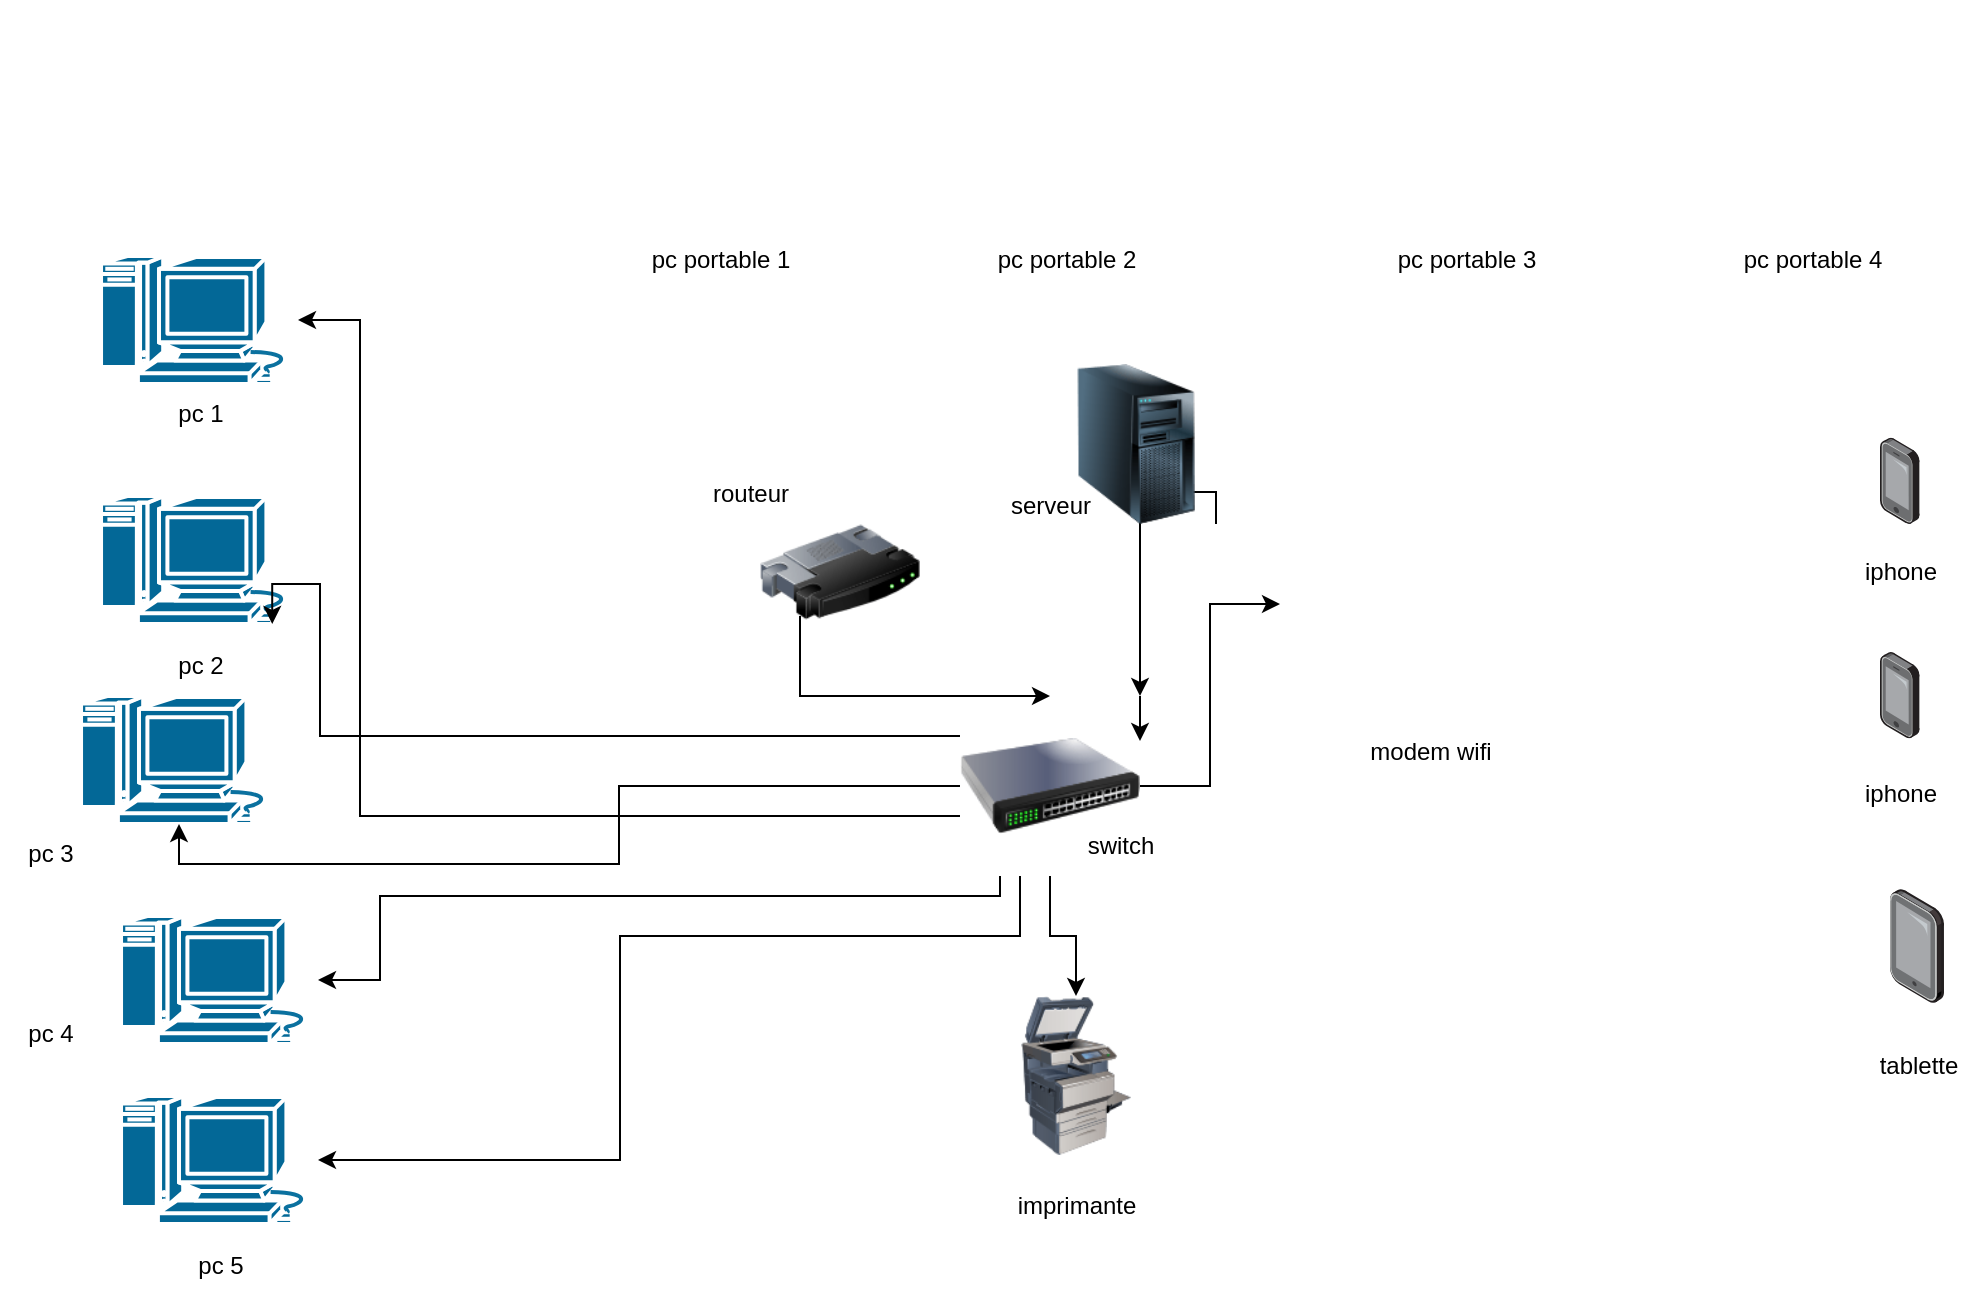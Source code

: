 <mxfile version="22.0.8" type="google">
  <diagram name="Page-1" id="TaifsFV9lKbmqO3Y7wV-">
    <mxGraphModel dx="1750" dy="2112" grid="1" gridSize="10" guides="1" tooltips="1" connect="1" arrows="1" fold="1" page="1" pageScale="1" pageWidth="827" pageHeight="1169" math="0" shadow="0">
      <root>
        <mxCell id="0" />
        <mxCell id="1" parent="0" />
        <mxCell id="-F7Y5DF5S6Rf8tozgNog-1" value="" style="shape=mxgraph.cisco.computers_and_peripherals.macintosh;sketch=0;html=1;pointerEvents=1;dashed=0;fillColor=#036897;strokeColor=#ffffff;strokeWidth=2;verticalLabelPosition=bottom;verticalAlign=top;align=center;outlineConnect=0;" vertex="1" parent="1">
          <mxGeometry x="80" y="-390" width="99" height="64" as="geometry" />
        </mxCell>
        <mxCell id="-F7Y5DF5S6Rf8tozgNog-2" value="" style="shape=mxgraph.cisco.computers_and_peripherals.macintosh;sketch=0;html=1;pointerEvents=1;dashed=0;fillColor=#036897;strokeColor=#ffffff;strokeWidth=2;verticalLabelPosition=bottom;verticalAlign=top;align=center;outlineConnect=0;" vertex="1" parent="1">
          <mxGeometry x="70" y="-290" width="99" height="64" as="geometry" />
        </mxCell>
        <mxCell id="-F7Y5DF5S6Rf8tozgNog-3" value="" style="shape=mxgraph.cisco.computers_and_peripherals.macintosh;sketch=0;html=1;pointerEvents=1;dashed=0;fillColor=#036897;strokeColor=#ffffff;strokeWidth=2;verticalLabelPosition=bottom;verticalAlign=top;align=center;outlineConnect=0;" vertex="1" parent="1">
          <mxGeometry x="90" y="-180" width="99" height="64" as="geometry" />
        </mxCell>
        <mxCell id="-F7Y5DF5S6Rf8tozgNog-8" value="" style="shape=mxgraph.cisco.computers_and_peripherals.macintosh;sketch=0;html=1;pointerEvents=1;dashed=0;fillColor=#036897;strokeColor=#ffffff;strokeWidth=2;verticalLabelPosition=bottom;verticalAlign=top;align=center;outlineConnect=0;" vertex="1" parent="1">
          <mxGeometry x="80" y="-510" width="99" height="64" as="geometry" />
        </mxCell>
        <mxCell id="-F7Y5DF5S6Rf8tozgNog-9" value="" style="shape=mxgraph.cisco.computers_and_peripherals.macintosh;sketch=0;html=1;pointerEvents=1;dashed=0;fillColor=#036897;strokeColor=#ffffff;strokeWidth=2;verticalLabelPosition=bottom;verticalAlign=top;align=center;outlineConnect=0;" vertex="1" parent="1">
          <mxGeometry x="90" y="-90" width="99" height="64" as="geometry" />
        </mxCell>
        <mxCell id="-F7Y5DF5S6Rf8tozgNog-27" value="" style="edgeStyle=orthogonalEdgeStyle;rounded=0;orthogonalLoop=1;jettySize=auto;html=1;" edge="1" parent="1" source="-F7Y5DF5S6Rf8tozgNog-14" target="-F7Y5DF5S6Rf8tozgNog-26">
          <mxGeometry relative="1" as="geometry" />
        </mxCell>
        <mxCell id="-F7Y5DF5S6Rf8tozgNog-28" style="edgeStyle=orthogonalEdgeStyle;rounded=0;orthogonalLoop=1;jettySize=auto;html=1;exitX=0.5;exitY=1;exitDx=0;exitDy=0;entryX=0.5;entryY=0;entryDx=0;entryDy=0;" edge="1" parent="1" source="-F7Y5DF5S6Rf8tozgNog-14" target="-F7Y5DF5S6Rf8tozgNog-24">
          <mxGeometry relative="1" as="geometry" />
        </mxCell>
        <mxCell id="-F7Y5DF5S6Rf8tozgNog-30" style="edgeStyle=orthogonalEdgeStyle;rounded=0;orthogonalLoop=1;jettySize=auto;html=1;" edge="1" parent="1" source="-F7Y5DF5S6Rf8tozgNog-14" target="-F7Y5DF5S6Rf8tozgNog-9">
          <mxGeometry relative="1" as="geometry">
            <Array as="points">
              <mxPoint x="540" y="-170" />
              <mxPoint x="340" y="-170" />
              <mxPoint x="340" y="-58" />
            </Array>
          </mxGeometry>
        </mxCell>
        <mxCell id="-F7Y5DF5S6Rf8tozgNog-31" style="edgeStyle=orthogonalEdgeStyle;rounded=0;orthogonalLoop=1;jettySize=auto;html=1;" edge="1" parent="1" source="-F7Y5DF5S6Rf8tozgNog-14" target="-F7Y5DF5S6Rf8tozgNog-3">
          <mxGeometry relative="1" as="geometry">
            <Array as="points">
              <mxPoint x="530" y="-190" />
              <mxPoint x="220" y="-190" />
              <mxPoint x="220" y="-148" />
            </Array>
          </mxGeometry>
        </mxCell>
        <mxCell id="-F7Y5DF5S6Rf8tozgNog-32" style="edgeStyle=orthogonalEdgeStyle;rounded=0;orthogonalLoop=1;jettySize=auto;html=1;entryX=0.5;entryY=1;entryDx=0;entryDy=0;entryPerimeter=0;" edge="1" parent="1" source="-F7Y5DF5S6Rf8tozgNog-14" target="-F7Y5DF5S6Rf8tozgNog-2">
          <mxGeometry relative="1" as="geometry">
            <mxPoint x="130" y="-210" as="targetPoint" />
          </mxGeometry>
        </mxCell>
        <mxCell id="-F7Y5DF5S6Rf8tozgNog-34" style="edgeStyle=orthogonalEdgeStyle;rounded=0;orthogonalLoop=1;jettySize=auto;html=1;" edge="1" parent="1" source="-F7Y5DF5S6Rf8tozgNog-14" target="-F7Y5DF5S6Rf8tozgNog-8">
          <mxGeometry relative="1" as="geometry">
            <Array as="points">
              <mxPoint x="210" y="-230" />
              <mxPoint x="210" y="-478" />
            </Array>
          </mxGeometry>
        </mxCell>
        <mxCell id="-F7Y5DF5S6Rf8tozgNog-14" value="" style="image;html=1;image=img/lib/clip_art/networking/Switch_128x128.png" vertex="1" parent="1">
          <mxGeometry x="510" y="-290" width="90" height="90" as="geometry" />
        </mxCell>
        <mxCell id="-F7Y5DF5S6Rf8tozgNog-25" value="" style="edgeStyle=orthogonalEdgeStyle;rounded=0;orthogonalLoop=1;jettySize=auto;html=1;exitX=0.25;exitY=0.775;exitDx=0;exitDy=0;exitPerimeter=0;entryX=0.5;entryY=0;entryDx=0;entryDy=0;" edge="1" parent="1" source="-F7Y5DF5S6Rf8tozgNog-15" target="-F7Y5DF5S6Rf8tozgNog-14">
          <mxGeometry relative="1" as="geometry">
            <Array as="points">
              <mxPoint x="430" y="-290" />
            </Array>
          </mxGeometry>
        </mxCell>
        <mxCell id="-F7Y5DF5S6Rf8tozgNog-15" value="" style="image;html=1;image=img/lib/clip_art/networking/Router_128x128.png" vertex="1" parent="1">
          <mxGeometry x="410" y="-392" width="80" height="80" as="geometry" />
        </mxCell>
        <mxCell id="-F7Y5DF5S6Rf8tozgNog-16" value="" style="shape=image;html=1;verticalAlign=top;verticalLabelPosition=bottom;labelBackgroundColor=#ffffff;imageAspect=0;aspect=fixed;image=https://cdn0.iconfinder.com/data/icons/luisance_pack/128/ordinateur_portable_eteint.png" vertex="1" parent="1">
          <mxGeometry x="320" y="-638" width="128" height="128" as="geometry" />
        </mxCell>
        <mxCell id="-F7Y5DF5S6Rf8tozgNog-17" value="" style="shape=image;html=1;verticalAlign=top;verticalLabelPosition=bottom;labelBackgroundColor=#ffffff;imageAspect=0;aspect=fixed;image=https://cdn0.iconfinder.com/data/icons/luisance_pack/128/ordinateur_portable_eteint.png" vertex="1" parent="1">
          <mxGeometry x="504" y="-638" width="128" height="128" as="geometry" />
        </mxCell>
        <mxCell id="-F7Y5DF5S6Rf8tozgNog-18" value="" style="shape=image;html=1;verticalAlign=top;verticalLabelPosition=bottom;labelBackgroundColor=#ffffff;imageAspect=0;aspect=fixed;image=https://cdn0.iconfinder.com/data/icons/luisance_pack/128/ordinateur_portable_eteint.png" vertex="1" parent="1">
          <mxGeometry x="699" y="-638" width="128" height="128" as="geometry" />
        </mxCell>
        <mxCell id="-F7Y5DF5S6Rf8tozgNog-19" value="" style="shape=image;html=1;verticalAlign=top;verticalLabelPosition=bottom;labelBackgroundColor=#ffffff;imageAspect=0;aspect=fixed;image=https://cdn0.iconfinder.com/data/icons/luisance_pack/128/ordinateur_portable_eteint.png" vertex="1" parent="1">
          <mxGeometry x="871.8" y="-638" width="128" height="128" as="geometry" />
        </mxCell>
        <mxCell id="-F7Y5DF5S6Rf8tozgNog-20" value="" style="image;points=[];aspect=fixed;html=1;align=center;shadow=0;dashed=0;image=img/lib/allied_telesis/computer_and_terminals/Smartphone.svg;" vertex="1" parent="1">
          <mxGeometry x="970" y="-312" width="19.8" height="43.2" as="geometry" />
        </mxCell>
        <mxCell id="-F7Y5DF5S6Rf8tozgNog-21" value="" style="image;points=[];aspect=fixed;html=1;align=center;shadow=0;dashed=0;image=img/lib/allied_telesis/computer_and_terminals/Smartphone.svg;" vertex="1" parent="1">
          <mxGeometry x="970" y="-419.2" width="19.8" height="43.2" as="geometry" />
        </mxCell>
        <mxCell id="-F7Y5DF5S6Rf8tozgNog-22" value="" style="image;points=[];aspect=fixed;html=1;align=center;shadow=0;dashed=0;image=img/lib/allied_telesis/computer_and_terminals/Tablet.svg;" vertex="1" parent="1">
          <mxGeometry x="975" y="-193.5" width="27" height="57" as="geometry" />
        </mxCell>
        <mxCell id="-F7Y5DF5S6Rf8tozgNog-29" style="edgeStyle=orthogonalEdgeStyle;rounded=0;orthogonalLoop=1;jettySize=auto;html=1;exitX=1;exitY=1;exitDx=0;exitDy=0;" edge="1" parent="1" source="-F7Y5DF5S6Rf8tozgNog-23" target="-F7Y5DF5S6Rf8tozgNog-14">
          <mxGeometry relative="1" as="geometry">
            <Array as="points">
              <mxPoint x="600" y="-392" />
            </Array>
          </mxGeometry>
        </mxCell>
        <mxCell id="-F7Y5DF5S6Rf8tozgNog-23" value="" style="image;html=1;image=img/lib/clip_art/computers/Server_Tower_128x128.png" vertex="1" parent="1">
          <mxGeometry x="558" y="-456" width="80" height="80" as="geometry" />
        </mxCell>
        <mxCell id="-F7Y5DF5S6Rf8tozgNog-24" value="" style="image;html=1;image=img/lib/clip_art/computers/Printer_Commercial_128x128.png" vertex="1" parent="1">
          <mxGeometry x="528" y="-140" width="80" height="80" as="geometry" />
        </mxCell>
        <mxCell id="-F7Y5DF5S6Rf8tozgNog-26" value="" style="shape=image;html=1;verticalAlign=top;verticalLabelPosition=bottom;labelBackgroundColor=#ffffff;imageAspect=0;aspect=fixed;image=https://cdn1.iconfinder.com/data/icons/Futurosoft%20Icons%200.5.2/128x128/devices/modem.png" vertex="1" parent="1">
          <mxGeometry x="670" y="-400" width="128" height="128" as="geometry" />
        </mxCell>
        <mxCell id="-F7Y5DF5S6Rf8tozgNog-33" style="edgeStyle=orthogonalEdgeStyle;rounded=0;orthogonalLoop=1;jettySize=auto;html=1;entryX=0.87;entryY=1;entryDx=0;entryDy=0;entryPerimeter=0;" edge="1" parent="1" source="-F7Y5DF5S6Rf8tozgNog-14" target="-F7Y5DF5S6Rf8tozgNog-1">
          <mxGeometry relative="1" as="geometry">
            <Array as="points">
              <mxPoint x="190" y="-270" />
              <mxPoint x="190" y="-346" />
            </Array>
          </mxGeometry>
        </mxCell>
        <mxCell id="-F7Y5DF5S6Rf8tozgNog-35" style="edgeStyle=orthogonalEdgeStyle;rounded=0;orthogonalLoop=1;jettySize=auto;html=1;exitX=1;exitY=0;exitDx=0;exitDy=0;entryX=1;entryY=0.25;entryDx=0;entryDy=0;" edge="1" parent="1" source="-F7Y5DF5S6Rf8tozgNog-14" target="-F7Y5DF5S6Rf8tozgNog-14">
          <mxGeometry relative="1" as="geometry" />
        </mxCell>
        <mxCell id="-F7Y5DF5S6Rf8tozgNog-38" value="pc 1" style="text;html=1;align=center;verticalAlign=middle;resizable=0;points=[];autosize=1;strokeColor=none;fillColor=none;" vertex="1" parent="1">
          <mxGeometry x="104.5" y="-446" width="50" height="30" as="geometry" />
        </mxCell>
        <mxCell id="-F7Y5DF5S6Rf8tozgNog-39" value="pc 2" style="text;html=1;align=center;verticalAlign=middle;resizable=0;points=[];autosize=1;strokeColor=none;fillColor=none;" vertex="1" parent="1">
          <mxGeometry x="104.5" y="-320" width="50" height="30" as="geometry" />
        </mxCell>
        <mxCell id="-F7Y5DF5S6Rf8tozgNog-40" value="pc 5" style="text;html=1;align=center;verticalAlign=middle;resizable=0;points=[];autosize=1;strokeColor=none;fillColor=none;" vertex="1" parent="1">
          <mxGeometry x="114.5" y="-20" width="50" height="30" as="geometry" />
        </mxCell>
        <mxCell id="-F7Y5DF5S6Rf8tozgNog-41" value="pc 3" style="text;html=1;align=center;verticalAlign=middle;resizable=0;points=[];autosize=1;strokeColor=none;fillColor=none;" vertex="1" parent="1">
          <mxGeometry x="30" y="-226" width="50" height="30" as="geometry" />
        </mxCell>
        <mxCell id="-F7Y5DF5S6Rf8tozgNog-42" value="pc 4" style="text;html=1;align=center;verticalAlign=middle;resizable=0;points=[];autosize=1;strokeColor=none;fillColor=none;" vertex="1" parent="1">
          <mxGeometry x="30" y="-136.5" width="50" height="30" as="geometry" />
        </mxCell>
        <mxCell id="-F7Y5DF5S6Rf8tozgNog-43" value="routeur" style="text;html=1;align=center;verticalAlign=middle;resizable=0;points=[];autosize=1;strokeColor=none;fillColor=none;" vertex="1" parent="1">
          <mxGeometry x="375" y="-406" width="60" height="30" as="geometry" />
        </mxCell>
        <mxCell id="-F7Y5DF5S6Rf8tozgNog-44" value="serveur" style="text;html=1;align=center;verticalAlign=middle;resizable=0;points=[];autosize=1;strokeColor=none;fillColor=none;" vertex="1" parent="1">
          <mxGeometry x="525" y="-400" width="60" height="30" as="geometry" />
        </mxCell>
        <mxCell id="-F7Y5DF5S6Rf8tozgNog-45" value="modem wifi" style="text;html=1;align=center;verticalAlign=middle;resizable=0;points=[];autosize=1;strokeColor=none;fillColor=none;" vertex="1" parent="1">
          <mxGeometry x="705" y="-276.8" width="80" height="30" as="geometry" />
        </mxCell>
        <mxCell id="-F7Y5DF5S6Rf8tozgNog-46" value="switch" style="text;html=1;align=center;verticalAlign=middle;resizable=0;points=[];autosize=1;strokeColor=none;fillColor=none;" vertex="1" parent="1">
          <mxGeometry x="560" y="-230" width="60" height="30" as="geometry" />
        </mxCell>
        <mxCell id="-F7Y5DF5S6Rf8tozgNog-47" value="imprimante" style="text;html=1;align=center;verticalAlign=middle;resizable=0;points=[];autosize=1;strokeColor=none;fillColor=none;" vertex="1" parent="1">
          <mxGeometry x="528" y="-50" width="80" height="30" as="geometry" />
        </mxCell>
        <mxCell id="-F7Y5DF5S6Rf8tozgNog-48" value="pc portable 1" style="text;html=1;align=center;verticalAlign=middle;resizable=0;points=[];autosize=1;strokeColor=none;fillColor=none;" vertex="1" parent="1">
          <mxGeometry x="345" y="-523" width="90" height="30" as="geometry" />
        </mxCell>
        <mxCell id="-F7Y5DF5S6Rf8tozgNog-50" value="pc portable 2" style="text;html=1;align=center;verticalAlign=middle;resizable=0;points=[];autosize=1;strokeColor=none;fillColor=none;" vertex="1" parent="1">
          <mxGeometry x="518" y="-523" width="90" height="30" as="geometry" />
        </mxCell>
        <mxCell id="-F7Y5DF5S6Rf8tozgNog-51" value="pc portable 3" style="text;html=1;align=center;verticalAlign=middle;resizable=0;points=[];autosize=1;strokeColor=none;fillColor=none;" vertex="1" parent="1">
          <mxGeometry x="718" y="-523" width="90" height="30" as="geometry" />
        </mxCell>
        <mxCell id="-F7Y5DF5S6Rf8tozgNog-52" value="pc portable 4" style="text;html=1;align=center;verticalAlign=middle;resizable=0;points=[];autosize=1;strokeColor=none;fillColor=none;" vertex="1" parent="1">
          <mxGeometry x="890.8" y="-523" width="90" height="30" as="geometry" />
        </mxCell>
        <mxCell id="-F7Y5DF5S6Rf8tozgNog-53" value="tablette" style="text;html=1;align=center;verticalAlign=middle;resizable=0;points=[];autosize=1;strokeColor=none;fillColor=none;" vertex="1" parent="1">
          <mxGeometry x="958.5" y="-120" width="60" height="30" as="geometry" />
        </mxCell>
        <mxCell id="-F7Y5DF5S6Rf8tozgNog-54" value="iphone" style="text;html=1;align=center;verticalAlign=middle;resizable=0;points=[];autosize=1;strokeColor=none;fillColor=none;" vertex="1" parent="1">
          <mxGeometry x="949.9" y="-256" width="60" height="30" as="geometry" />
        </mxCell>
        <mxCell id="-F7Y5DF5S6Rf8tozgNog-55" value="iphone" style="text;html=1;align=center;verticalAlign=middle;resizable=0;points=[];autosize=1;strokeColor=none;fillColor=none;" vertex="1" parent="1">
          <mxGeometry x="949.9" y="-367" width="60" height="30" as="geometry" />
        </mxCell>
      </root>
    </mxGraphModel>
  </diagram>
</mxfile>
